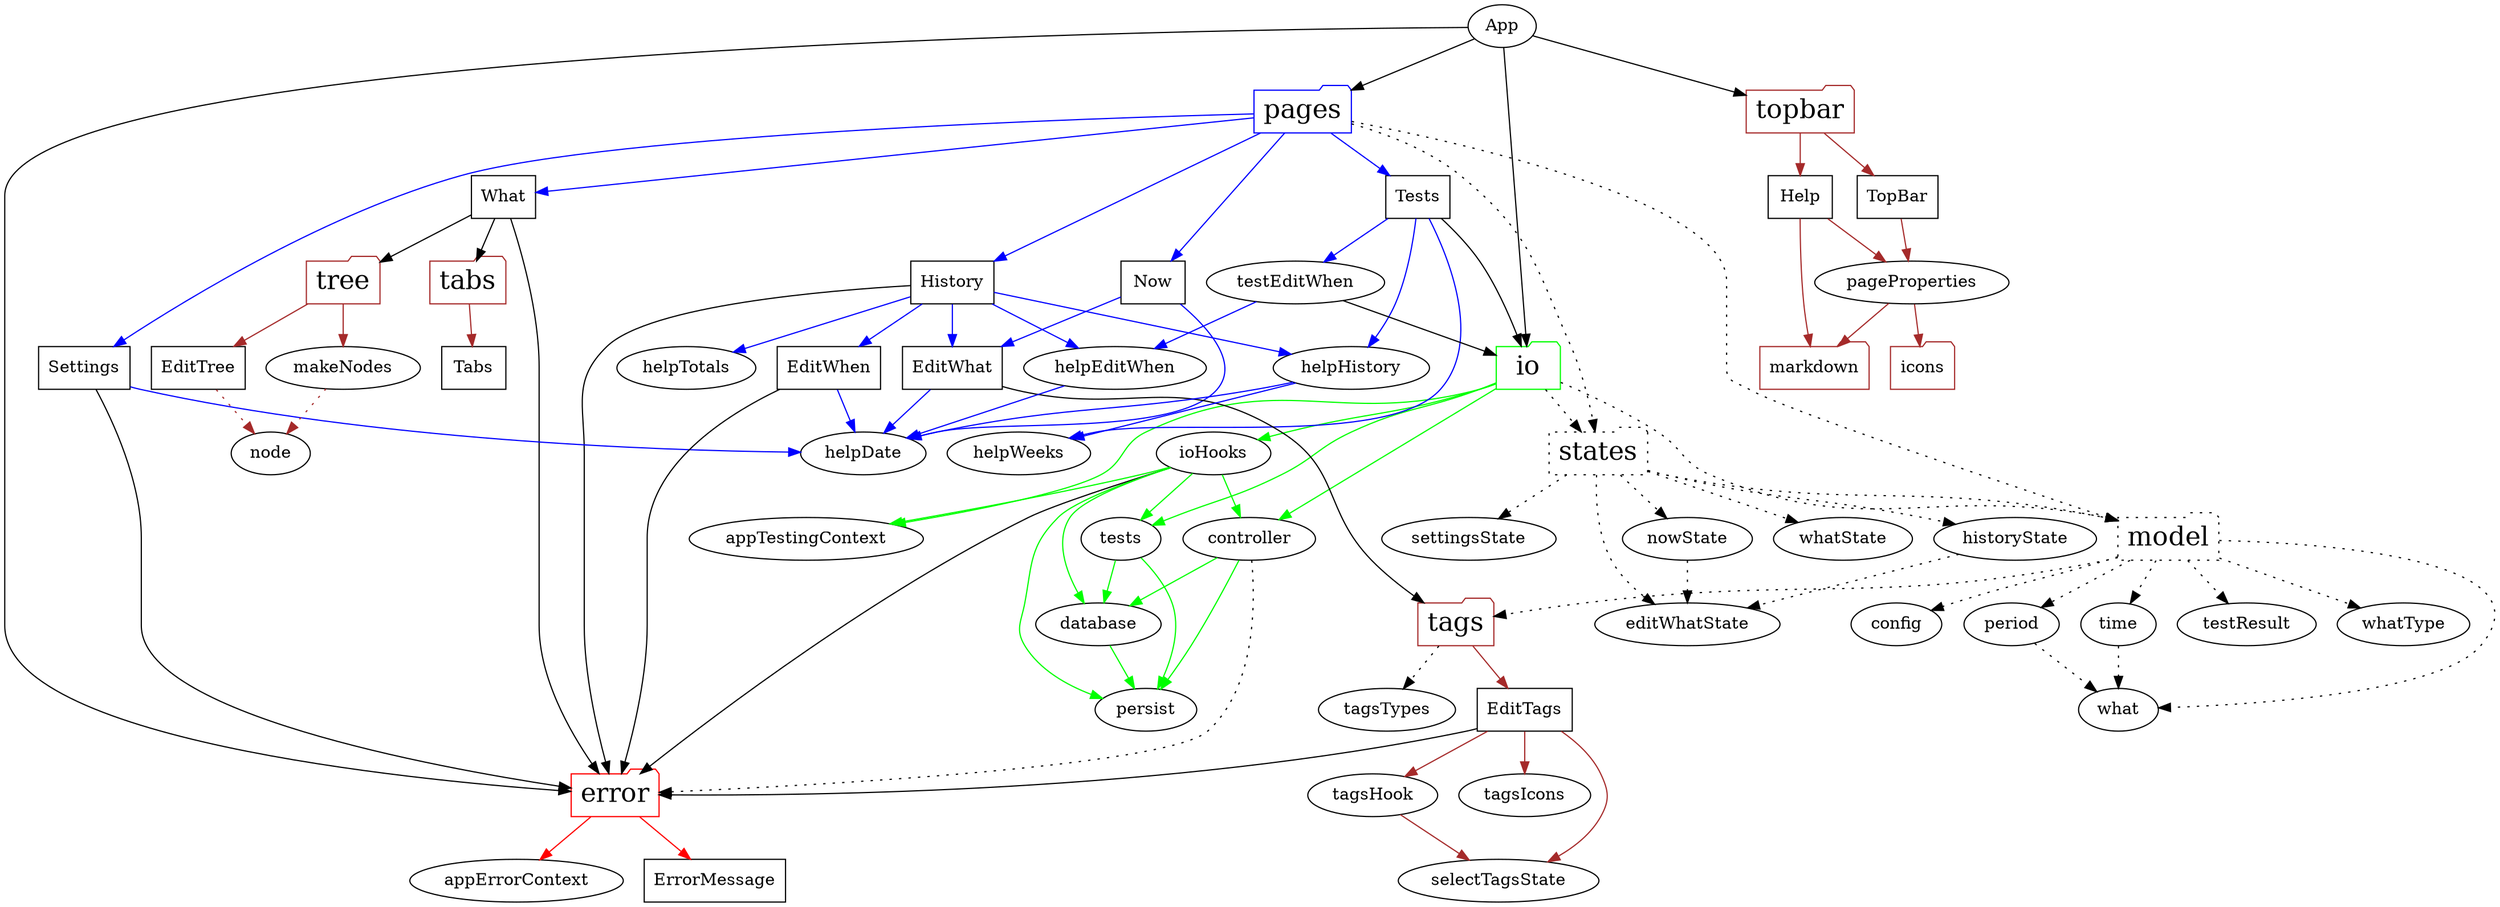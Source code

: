 digraph SRC {
  "App" -> {"error" "io" "pages" "topbar"};

  "error" [shape=folder, color=red, fontsize="22pt"];
  "io" [shape=folder, color=green, fontsize="22pt"];
  "model" [shape=folder, fontsize="22pt"] [style=dotted];
  "pages" [shape=folder, color=blue, fontsize="22pt"];
  "states" [shape=folder, fontsize="22pt"] [style=dotted];
  "tabs" [shape=folder, color=brown, fontsize="22pt"];
  "tags" [shape=folder, color=brown, fontsize="22pt"];
  "topbar" [shape=folder, color=brown, fontsize="22pt"];
  "tree" [shape=folder, color=brown, fontsize="22pt"];
  "icons" [shape=folder, color=brown];
  "markdown" [shape=folder, color=brown];
  
  "error" -> {"ErrorMessage" "appErrorContext"} [color=red];
  "ErrorMessage" [shape=rect];
  "ErrorMessage" -> {};
  "appErrorContext" -> {};

  "io" -> {"controller" "ioHooks" "tests" "appTestingContext"} [color=green];
  "io" -> {"model" "states"} [style=dotted];
  "controller" -> {"persist" "database"} [color=green];
  "controller" -> {"error"} [style=dotted];
  "database" -> {"persist"} [color=green];
  "ioHooks" -> {"controller" "database" "persist" "tests" "appTestingContext"} [color=green];
  "ioHooks" -> {"error"};
  "tests" -> {"database" "persist"} [color=green];
  "persist" -> {}
  "appTestingContext" -> {};

  "model" -> {"config" "period" "testResult" "time" "tags" "whatType" "what"} [style=dotted];
  "config" -> {} [style=dotted];
  "period" -> {"what"} [style=dotted];
  "testResult" -> {} [style=dotted];
  "time" -> {"what"} [style=dotted];
  "what" -> {} [style=dotted];
  "whatType" -> {} [style=dotted];

  "pages" -> {"Now" "What" "History" "Settings" "Tests"} [color=blue];
  "Now" [shape=rect];
  "What" [shape=rect];
  "History" [shape=rect];
  "Settings" [shape=rect];
  "Tests" [shape=rect];
  "EditWhat" [shape=rect];
  "EditWhen" [shape=rect];
  "pages" -> {"model" "states"} [style=dotted];
  "helpDate" -> {};
  "helpWeeks" -> {};
  "helpTotals" -> {};
  "Now" -> {"helpDate" "EditWhat"} [color=blue];
  "What" -> {"tabs" "error" "tree"};
  "History" -> {"helpHistory" "helpTotals" "EditWhat" "EditWhen" "helpEditWhen"} [color=blue];
  "History" -> {"error"};
  "Settings" -> {"helpDate"} [color=blue];
  "Settings" -> {"error"};
  "Tests" -> {"helpWeeks" "helpHistory" "testEditWhen"} [color=blue];
  "Tests" -> {"io"};
  "helpHistory" -> {"helpWeeks" "helpDate"} [color=blue];
  "testEditWhen" -> {"helpEditWhen"} [color=blue];
  "testEditWhen" -> {"io"};
  "helpEditWhen" -> {"helpDate"} [color=blue];
  "EditWhat" -> {"helpDate"} [color=blue]
  "EditWhat" -> {"tags"};
  "EditWhen" -> {"helpDate"} [color=blue]
  "EditWhen" -> {"error"}

  "states" -> {"nowState" "whatState" "historyState" "settingsState" "editWhatState" "model"} [style=dotted];
  "nowState" -> {"editWhatState"} [style=dotted];
  "whatState" -> {} [style=dotted];
  "historyState" -> {"editWhatState"} [style=dotted];
  "settingsState" -> {} [style=dotted];
  "editWhatState" -> {} [style=dotted];

  "tabs" -> {"Tabs"} [color=brown];
  "Tabs" [shape=rect];
  "Tabs" -> {};

  "tree" -> {"EditTree" "makeNodes"} [color=brown];
  "EditTree" [shape=rect];
  "EditTree" -> {"node"} [style=dotted, color=brown];
  "makeNodes" -> {"node"} [style=dotted, color=brown];

  "tags" -> {"EditTags"} [color=brown];
  "tags" -> {"tagsTypes"} [style=dotted];
  "EditTags" [shape=rect];
  "EditTags" -> {"selectTagsState" "tagsHook" "tagsIcons"} [color=brown];
  "EditTags" -> {"error"};
  "tagsHook" -> {"selectTagsState"} [color=brown];
  "tagsIcons" -> {};
  "tagsTypes" -> {} [style=dotted, color=brown];

  "topbar" -> {"TopBar" "Help"} [color=brown];
  "TopBar" [shape=rect];
  "Help" [shape=rect];
  "TopBar" -> {"pageProperties"} [color=brown];
  "pageProperties" -> {"markdown" "icons"} [color=brown];
  "Help" -> {"markdown" "pageProperties"} [color=brown];
}
